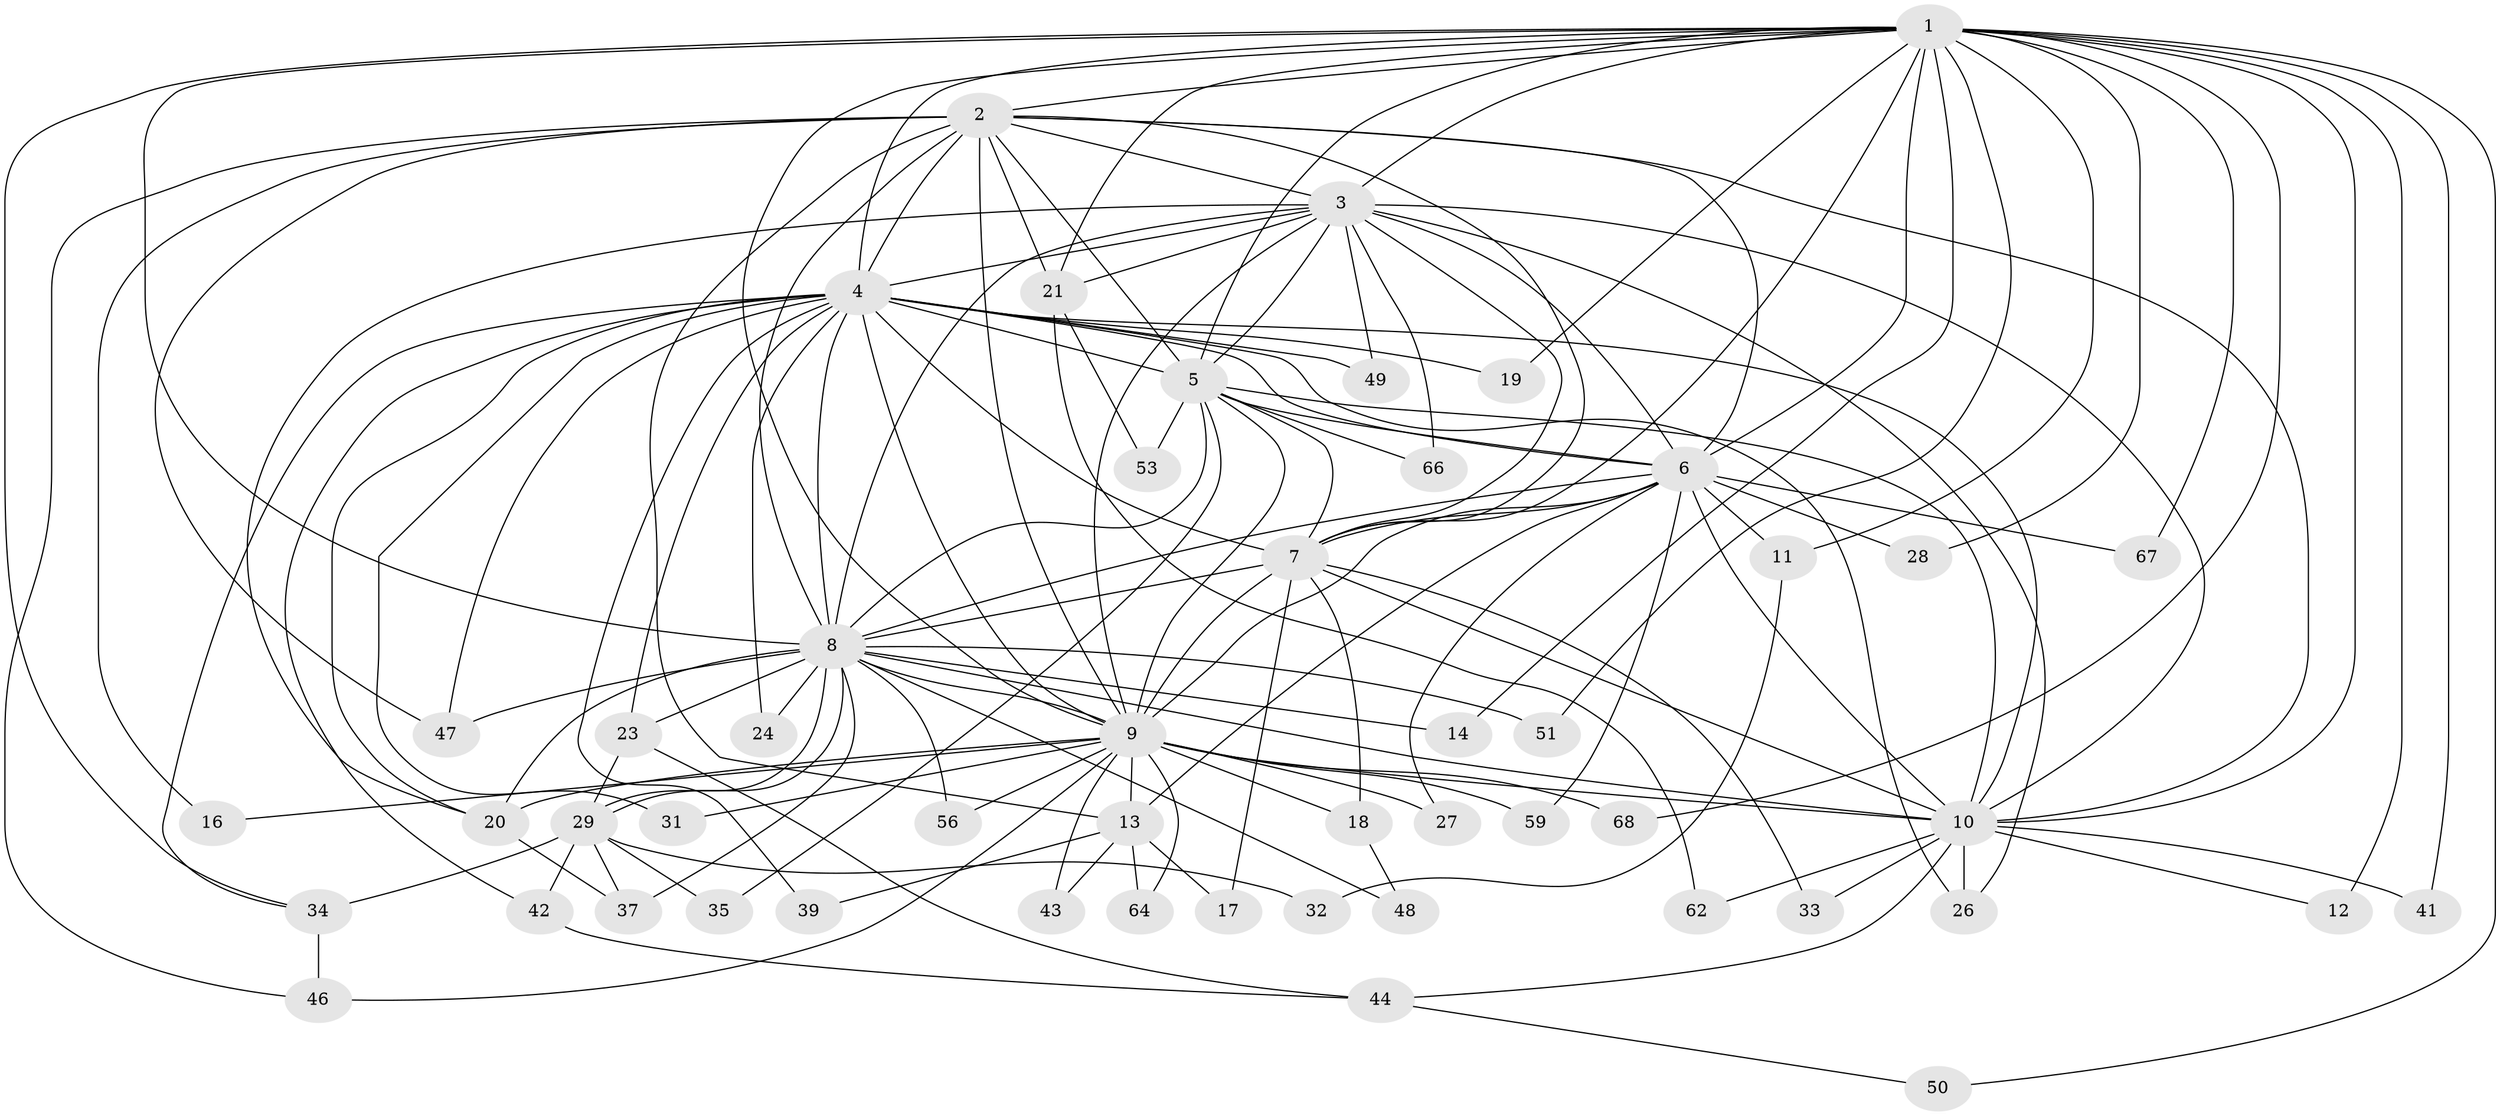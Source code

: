 // original degree distribution, {22: 0.0273972602739726, 16: 0.0136986301369863, 14: 0.0136986301369863, 13: 0.0273972602739726, 18: 0.0136986301369863, 24: 0.0136986301369863, 21: 0.0136986301369863, 15: 0.0136986301369863, 3: 0.1232876712328767, 6: 0.0136986301369863, 2: 0.6164383561643836, 5: 0.0410958904109589, 4: 0.0547945205479452, 10: 0.0136986301369863}
// Generated by graph-tools (version 1.1) at 2025/17/03/04/25 18:17:14]
// undirected, 51 vertices, 138 edges
graph export_dot {
graph [start="1"]
  node [color=gray90,style=filled];
  1 [super="+25"];
  2 [super="+71+45+30"];
  3;
  4;
  5 [super="+22"];
  6;
  7 [super="+15+63"];
  8 [super="+54"];
  9;
  10;
  11;
  12;
  13 [super="+36"];
  14;
  16;
  17;
  18;
  19;
  20 [super="+60+72"];
  21;
  23 [super="+52"];
  24;
  26 [super="+38"];
  27;
  28;
  29 [super="+69"];
  31;
  32;
  33;
  34 [super="+57+40"];
  35;
  37 [super="+58"];
  39;
  41;
  42;
  43;
  44 [super="+70"];
  46 [super="+61"];
  47;
  48;
  49;
  50;
  51;
  53;
  56;
  59;
  62;
  64;
  66;
  67;
  68;
  1 -- 2;
  1 -- 3;
  1 -- 4;
  1 -- 5;
  1 -- 6;
  1 -- 7;
  1 -- 8;
  1 -- 9;
  1 -- 10;
  1 -- 11;
  1 -- 12 [weight=2];
  1 -- 14;
  1 -- 19;
  1 -- 21;
  1 -- 28;
  1 -- 41;
  1 -- 50;
  1 -- 51;
  1 -- 67;
  1 -- 68;
  1 -- 34;
  2 -- 3;
  2 -- 4;
  2 -- 5;
  2 -- 6 [weight=3];
  2 -- 7;
  2 -- 8 [weight=2];
  2 -- 9;
  2 -- 10;
  2 -- 13 [weight=2];
  2 -- 16;
  2 -- 46;
  2 -- 21;
  2 -- 47;
  3 -- 4;
  3 -- 5;
  3 -- 6;
  3 -- 7;
  3 -- 8;
  3 -- 9;
  3 -- 10;
  3 -- 20;
  3 -- 21;
  3 -- 26;
  3 -- 49;
  3 -- 66;
  4 -- 5;
  4 -- 6;
  4 -- 7 [weight=3];
  4 -- 8;
  4 -- 9;
  4 -- 10;
  4 -- 19;
  4 -- 23;
  4 -- 24;
  4 -- 26;
  4 -- 31;
  4 -- 34;
  4 -- 39;
  4 -- 42;
  4 -- 47;
  4 -- 49;
  4 -- 20;
  5 -- 6;
  5 -- 7;
  5 -- 8 [weight=2];
  5 -- 9;
  5 -- 10;
  5 -- 35;
  5 -- 53;
  5 -- 66;
  6 -- 7;
  6 -- 8 [weight=2];
  6 -- 9;
  6 -- 10;
  6 -- 11;
  6 -- 13;
  6 -- 27;
  6 -- 28;
  6 -- 59;
  6 -- 67;
  7 -- 8;
  7 -- 9;
  7 -- 10;
  7 -- 18;
  7 -- 33;
  7 -- 17;
  8 -- 9;
  8 -- 10;
  8 -- 14;
  8 -- 20;
  8 -- 23;
  8 -- 24;
  8 -- 29 [weight=2];
  8 -- 29;
  8 -- 37;
  8 -- 47;
  8 -- 48;
  8 -- 51;
  8 -- 56;
  9 -- 10;
  9 -- 16;
  9 -- 18;
  9 -- 27;
  9 -- 31;
  9 -- 43;
  9 -- 56;
  9 -- 59;
  9 -- 64;
  9 -- 68;
  9 -- 13;
  9 -- 46;
  9 -- 20;
  10 -- 12;
  10 -- 33;
  10 -- 41;
  10 -- 62;
  10 -- 26;
  10 -- 44;
  11 -- 32;
  13 -- 17;
  13 -- 43;
  13 -- 64;
  13 -- 39;
  18 -- 48;
  20 -- 37;
  21 -- 53;
  21 -- 62;
  23 -- 44;
  23 -- 29;
  29 -- 32;
  29 -- 34 [weight=2];
  29 -- 35;
  29 -- 42;
  29 -- 37;
  34 -- 46;
  42 -- 44;
  44 -- 50;
}

